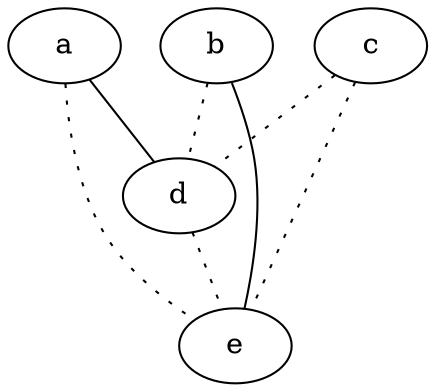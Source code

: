 graph {
a -- d;
a -- e [style=dotted];
b -- d [style=dotted];
b -- e;
c -- d [style=dotted];
c -- e [style=dotted];
d -- e [style=dotted];
}
